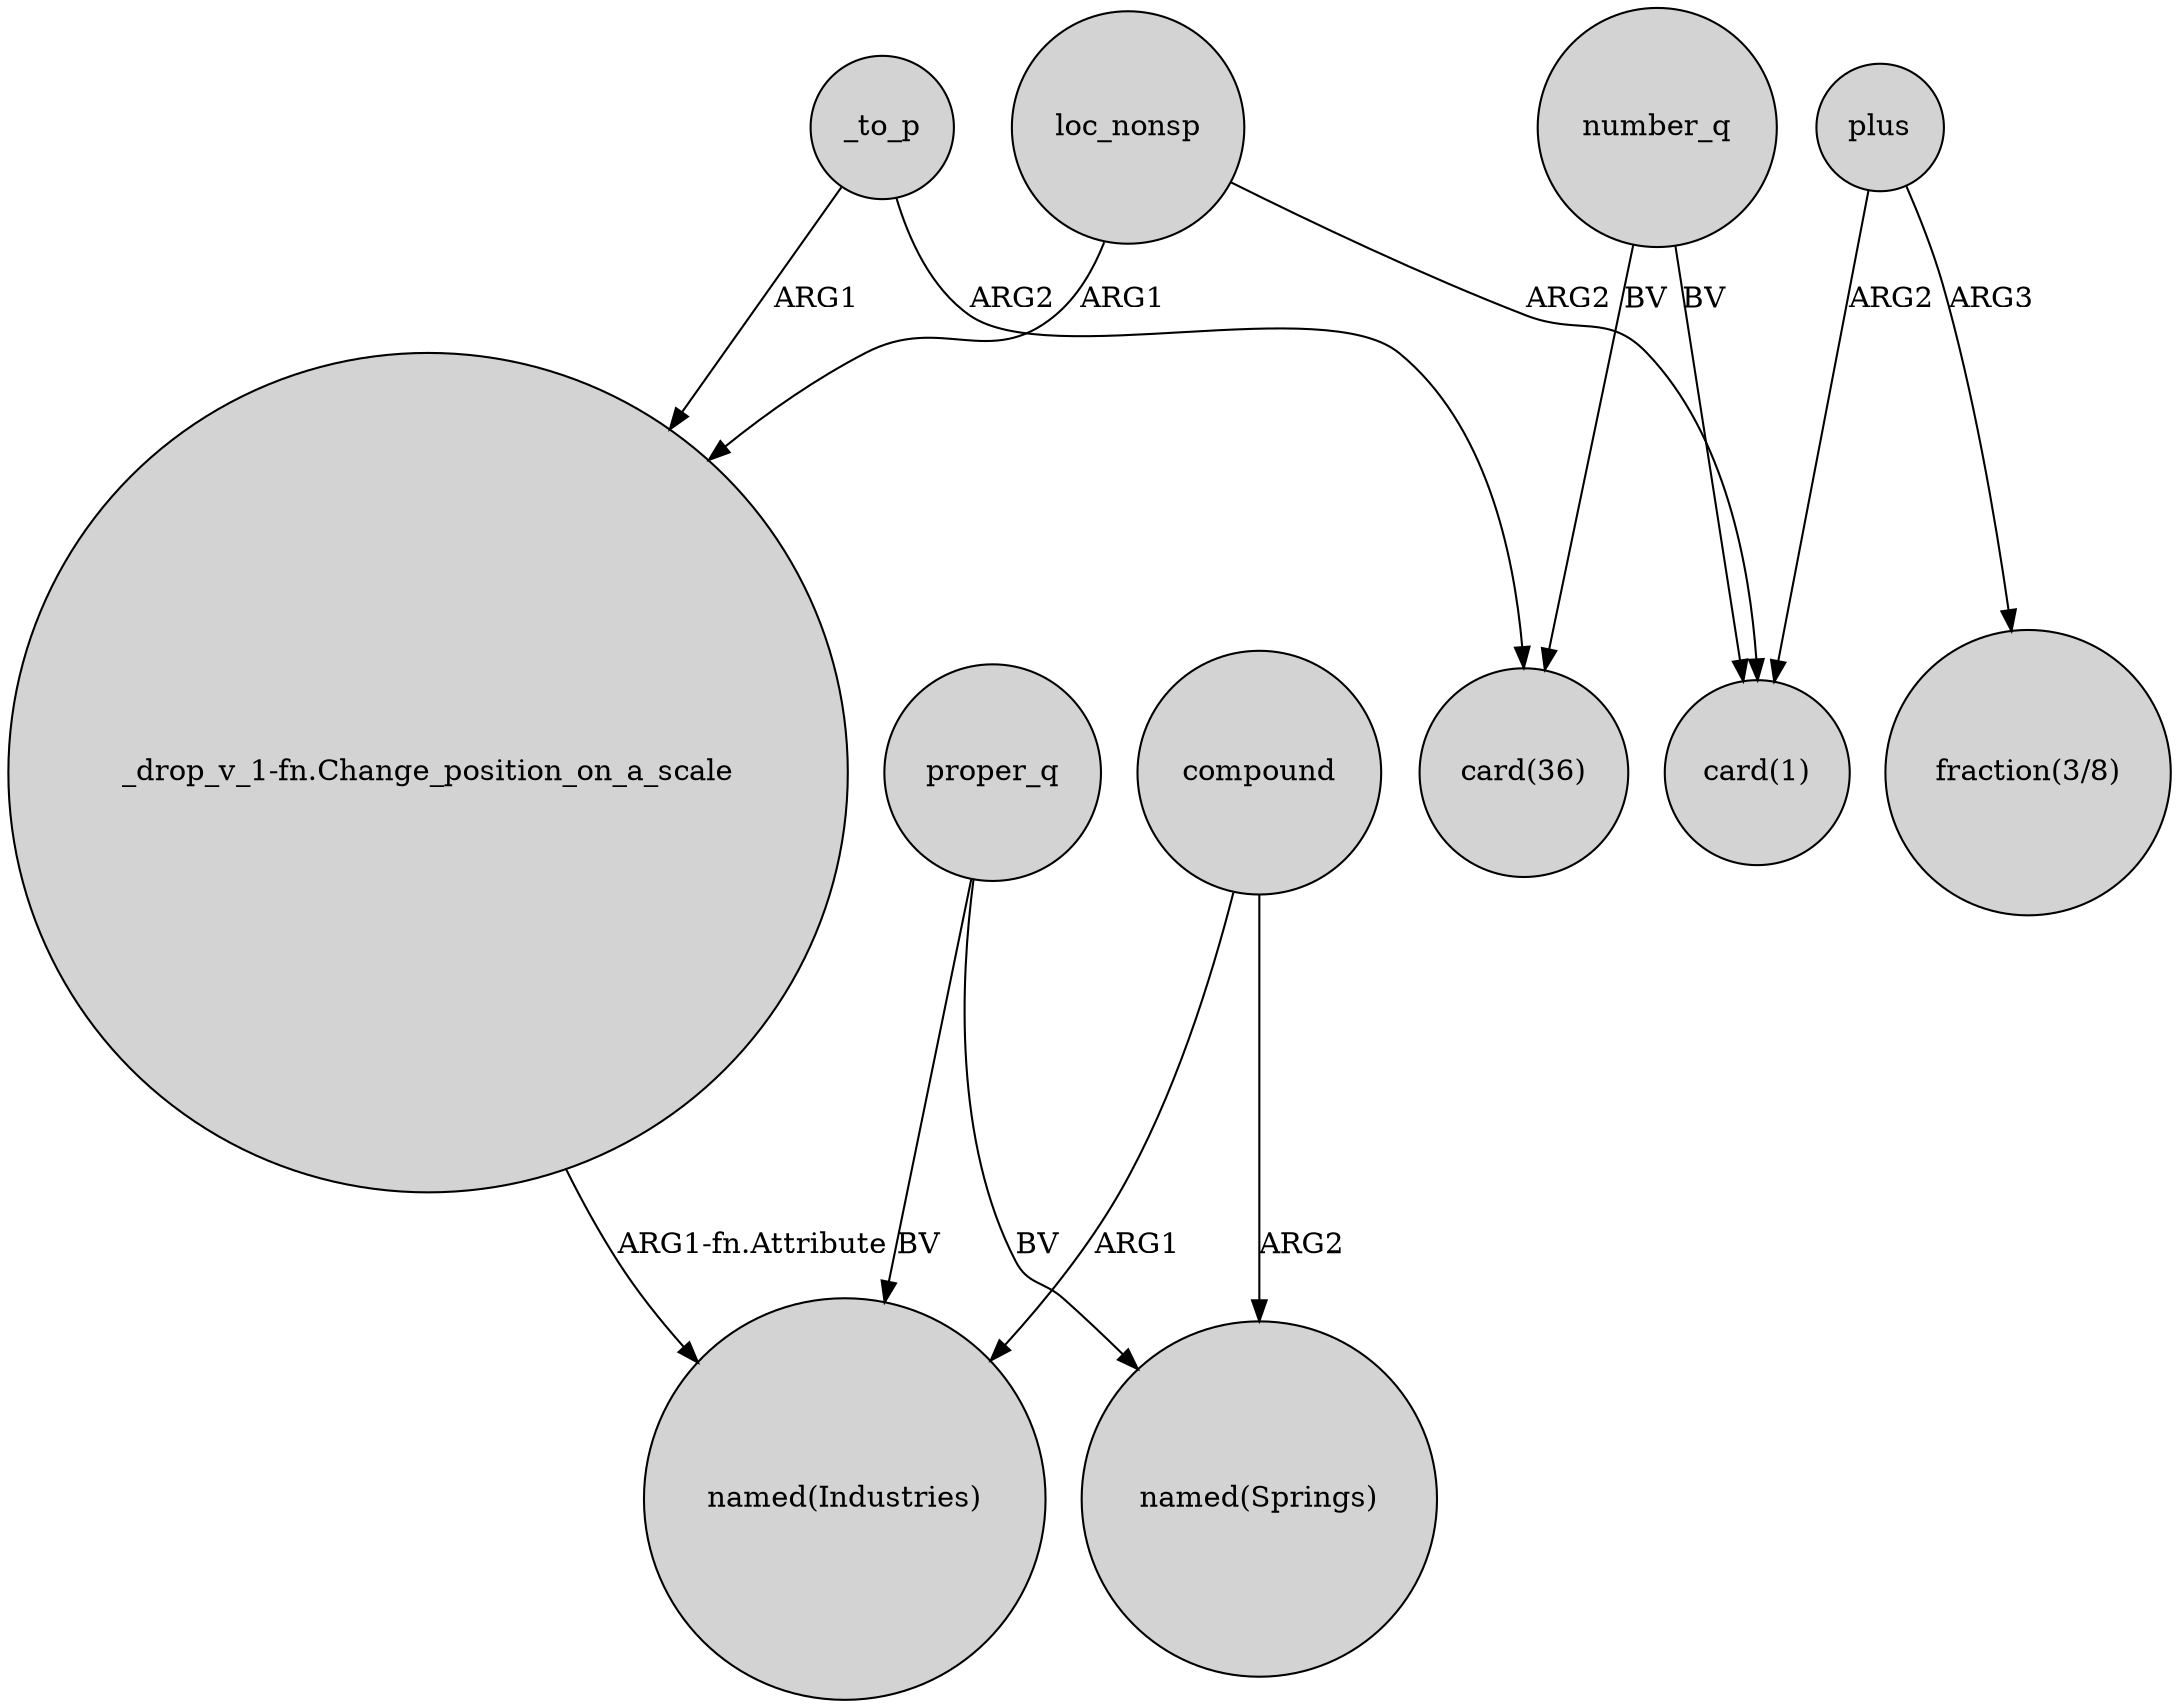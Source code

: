 digraph {
	node [shape=circle style=filled]
	proper_q -> "named(Industries)" [label=BV]
	proper_q -> "named(Springs)" [label=BV]
	_to_p -> "_drop_v_1-fn.Change_position_on_a_scale" [label=ARG1]
	compound -> "named(Springs)" [label=ARG2]
	loc_nonsp -> "card(1)" [label=ARG2]
	number_q -> "card(36)" [label=BV]
	plus -> "fraction(3/8)" [label=ARG3]
	number_q -> "card(1)" [label=BV]
	plus -> "card(1)" [label=ARG2]
	_to_p -> "card(36)" [label=ARG2]
	compound -> "named(Industries)" [label=ARG1]
	loc_nonsp -> "_drop_v_1-fn.Change_position_on_a_scale" [label=ARG1]
	"_drop_v_1-fn.Change_position_on_a_scale" -> "named(Industries)" [label="ARG1-fn.Attribute"]
}
